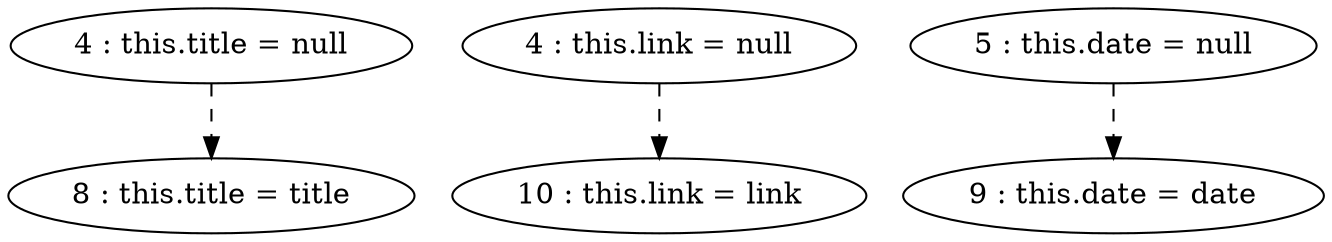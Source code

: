 digraph G {
"4 : this.title = null"
"4 : this.title = null" -> "8 : this.title = title" [style=dashed]
"4 : this.link = null"
"4 : this.link = null" -> "10 : this.link = link" [style=dashed]
"5 : this.date = null"
"5 : this.date = null" -> "9 : this.date = date" [style=dashed]
"8 : this.title = title"
"9 : this.date = date"
"10 : this.link = link"
}